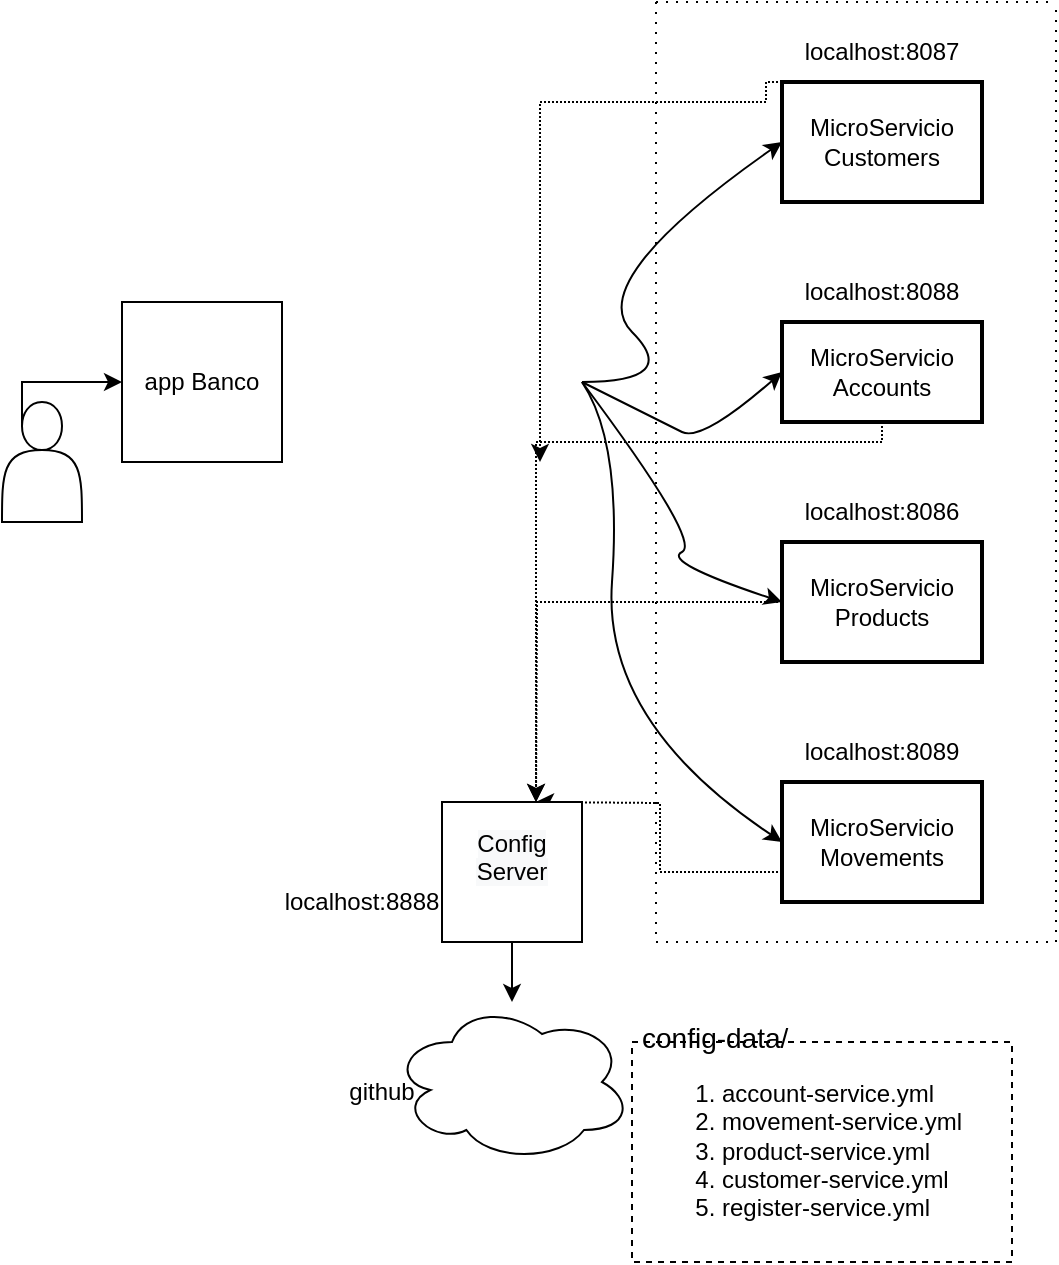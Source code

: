 <mxfile version="20.2.7" type="github">
  <diagram id="wFE0QG_FPsp0jaGvCLVb" name="Page-1">
    <mxGraphModel dx="868" dy="482" grid="1" gridSize="10" guides="1" tooltips="1" connect="1" arrows="1" fold="1" page="1" pageScale="1" pageWidth="850" pageHeight="1100" math="0" shadow="0">
      <root>
        <mxCell id="0" />
        <mxCell id="1" parent="0" />
        <mxCell id="ecDhr_SUKPzhUWiLF1AI-2" value="MicroServicio Customers" style="rounded=0;whiteSpace=wrap;html=1;absoluteArcSize=1;arcSize=14;strokeWidth=2;" parent="1" vertex="1">
          <mxGeometry x="460" y="140" width="100" height="60" as="geometry" />
        </mxCell>
        <mxCell id="ecDhr_SUKPzhUWiLF1AI-3" value="MicroServicio Accounts" style="rounded=0;whiteSpace=wrap;html=1;absoluteArcSize=1;arcSize=14;strokeWidth=2;" parent="1" vertex="1">
          <mxGeometry x="460" y="260" width="100" height="50" as="geometry" />
        </mxCell>
        <mxCell id="ecDhr_SUKPzhUWiLF1AI-4" value="MicroServicio Movements" style="rounded=0;whiteSpace=wrap;html=1;absoluteArcSize=1;arcSize=14;strokeWidth=2;" parent="1" vertex="1">
          <mxGeometry x="460" y="490" width="100" height="60" as="geometry" />
        </mxCell>
        <mxCell id="ecDhr_SUKPzhUWiLF1AI-13" style="edgeStyle=orthogonalEdgeStyle;rounded=0;orthogonalLoop=1;jettySize=auto;html=1;exitX=0.25;exitY=0.2;exitDx=0;exitDy=0;exitPerimeter=0;" parent="1" source="ecDhr_SUKPzhUWiLF1AI-12" edge="1">
          <mxGeometry relative="1" as="geometry">
            <mxPoint x="130" y="290" as="targetPoint" />
            <Array as="points">
              <mxPoint x="80" y="290" />
            </Array>
          </mxGeometry>
        </mxCell>
        <mxCell id="ecDhr_SUKPzhUWiLF1AI-12" value="" style="shape=actor;whiteSpace=wrap;html=1;" parent="1" vertex="1">
          <mxGeometry x="70" y="300" width="40" height="60" as="geometry" />
        </mxCell>
        <mxCell id="ecDhr_SUKPzhUWiLF1AI-14" value="app Banco" style="whiteSpace=wrap;html=1;aspect=fixed;" parent="1" vertex="1">
          <mxGeometry x="130" y="250" width="80" height="80" as="geometry" />
        </mxCell>
        <mxCell id="ecDhr_SUKPzhUWiLF1AI-15" value="" style="curved=1;endArrow=classic;html=1;rounded=0;entryX=0;entryY=0.5;entryDx=0;entryDy=0;" parent="1" target="ecDhr_SUKPzhUWiLF1AI-2" edge="1">
          <mxGeometry width="50" height="50" relative="1" as="geometry">
            <mxPoint x="360" y="290" as="sourcePoint" />
            <mxPoint x="410" y="240" as="targetPoint" />
            <Array as="points">
              <mxPoint x="410" y="290" />
              <mxPoint x="360" y="240" />
            </Array>
          </mxGeometry>
        </mxCell>
        <mxCell id="ecDhr_SUKPzhUWiLF1AI-16" value="" style="curved=1;endArrow=classic;html=1;rounded=0;entryX=0;entryY=0.5;entryDx=0;entryDy=0;" parent="1" target="ecDhr_SUKPzhUWiLF1AI-3" edge="1">
          <mxGeometry width="50" height="50" relative="1" as="geometry">
            <mxPoint x="360" y="290" as="sourcePoint" />
            <mxPoint x="430" y="360" as="targetPoint" />
            <Array as="points">
              <mxPoint x="400" y="310" />
              <mxPoint x="420" y="320" />
            </Array>
          </mxGeometry>
        </mxCell>
        <mxCell id="ecDhr_SUKPzhUWiLF1AI-18" value="" style="curved=1;endArrow=classic;html=1;rounded=0;entryX=0;entryY=0.5;entryDx=0;entryDy=0;" parent="1" target="ecDhr_SUKPzhUWiLF1AI-4" edge="1">
          <mxGeometry width="50" height="50" relative="1" as="geometry">
            <mxPoint x="360" y="290" as="sourcePoint" />
            <mxPoint x="640" y="310" as="targetPoint" />
            <Array as="points">
              <mxPoint x="380" y="320" />
              <mxPoint x="370" y="460" />
            </Array>
          </mxGeometry>
        </mxCell>
        <mxCell id="upk0esoUlvN172wJQaYy-1" value="MicroServicio Products" style="rounded=0;whiteSpace=wrap;html=1;absoluteArcSize=1;arcSize=14;strokeWidth=2;" parent="1" vertex="1">
          <mxGeometry x="460" y="370" width="100" height="60" as="geometry" />
        </mxCell>
        <mxCell id="upk0esoUlvN172wJQaYy-2" value="" style="curved=1;endArrow=classic;html=1;rounded=0;entryX=0;entryY=0.5;entryDx=0;entryDy=0;" parent="1" target="upk0esoUlvN172wJQaYy-1" edge="1">
          <mxGeometry width="50" height="50" relative="1" as="geometry">
            <mxPoint x="360" y="290" as="sourcePoint" />
            <mxPoint x="230" y="470" as="targetPoint" />
            <Array as="points">
              <mxPoint x="420" y="370" />
              <mxPoint x="400" y="380" />
            </Array>
          </mxGeometry>
        </mxCell>
        <mxCell id="upk0esoUlvN172wJQaYy-6" value="" style="swimlane;startSize=0;rounded=0;fillColor=none;gradientColor=none;dashed=1;dashPattern=1 4;" parent="1" vertex="1">
          <mxGeometry x="397" y="100" width="200" height="470" as="geometry" />
        </mxCell>
        <mxCell id="2izcpCNhGacUmRU1CA1P-1" value="localhost:8087" style="text;html=1;strokeColor=none;fillColor=none;align=center;verticalAlign=middle;whiteSpace=wrap;rounded=0;dashed=1;dashPattern=1 4;" parent="upk0esoUlvN172wJQaYy-6" vertex="1">
          <mxGeometry x="83" y="10" width="60" height="30" as="geometry" />
        </mxCell>
        <mxCell id="2izcpCNhGacUmRU1CA1P-2" value="localhost:8089" style="text;html=1;strokeColor=none;fillColor=none;align=center;verticalAlign=middle;whiteSpace=wrap;rounded=0;dashed=1;dashPattern=1 4;" parent="upk0esoUlvN172wJQaYy-6" vertex="1">
          <mxGeometry x="83" y="360" width="60" height="30" as="geometry" />
        </mxCell>
        <mxCell id="2izcpCNhGacUmRU1CA1P-3" value="localhost:8088" style="text;html=1;strokeColor=none;fillColor=none;align=center;verticalAlign=middle;whiteSpace=wrap;rounded=0;dashed=1;dashPattern=1 4;" parent="upk0esoUlvN172wJQaYy-6" vertex="1">
          <mxGeometry x="83" y="130" width="60" height="30" as="geometry" />
        </mxCell>
        <mxCell id="2izcpCNhGacUmRU1CA1P-4" value="localhost:8086" style="text;html=1;strokeColor=none;fillColor=none;align=center;verticalAlign=middle;whiteSpace=wrap;rounded=0;dashed=1;dashPattern=1 4;" parent="upk0esoUlvN172wJQaYy-6" vertex="1">
          <mxGeometry x="83" y="240" width="60" height="30" as="geometry" />
        </mxCell>
        <mxCell id="upk0esoUlvN172wJQaYy-10" style="rounded=0;orthogonalLoop=1;jettySize=auto;html=1;exitX=0;exitY=0.75;exitDx=0;exitDy=0;dashed=1;dashPattern=1 1;endArrow=classic;endFill=1;edgeStyle=orthogonalEdgeStyle;" parent="1" source="ecDhr_SUKPzhUWiLF1AI-4" edge="1">
          <mxGeometry relative="1" as="geometry">
            <mxPoint x="337" y="500" as="targetPoint" />
          </mxGeometry>
        </mxCell>
        <mxCell id="upk0esoUlvN172wJQaYy-12" value="" style="edgeStyle=orthogonalEdgeStyle;rounded=0;orthogonalLoop=1;jettySize=auto;html=1;dashed=1;dashPattern=1 1;" parent="1" source="ecDhr_SUKPzhUWiLF1AI-3" edge="1">
          <mxGeometry relative="1" as="geometry">
            <mxPoint x="575" y="437.5" as="sourcePoint" />
            <mxPoint x="337" y="500" as="targetPoint" />
            <Array as="points">
              <mxPoint x="510" y="320" />
              <mxPoint x="337" y="320" />
            </Array>
          </mxGeometry>
        </mxCell>
        <mxCell id="upk0esoUlvN172wJQaYy-13" style="edgeStyle=orthogonalEdgeStyle;rounded=0;orthogonalLoop=1;jettySize=auto;html=1;dashed=1;dashPattern=1 1;" parent="1" source="upk0esoUlvN172wJQaYy-1" edge="1">
          <mxGeometry relative="1" as="geometry">
            <mxPoint x="337" y="500" as="targetPoint" />
          </mxGeometry>
        </mxCell>
        <mxCell id="upk0esoUlvN172wJQaYy-14" value="github" style="text;html=1;strokeColor=none;fillColor=none;align=center;verticalAlign=middle;whiteSpace=wrap;rounded=0;dashed=1;dashPattern=1 4;" parent="1" vertex="1">
          <mxGeometry x="230" y="630" width="60" height="30" as="geometry" />
        </mxCell>
        <mxCell id="2izcpCNhGacUmRU1CA1P-5" value="" style="ellipse;shape=cloud;whiteSpace=wrap;html=1;" parent="1" vertex="1">
          <mxGeometry x="265" y="600" width="120" height="80" as="geometry" />
        </mxCell>
        <mxCell id="2izcpCNhGacUmRU1CA1P-7" value="&#xa;&lt;span style=&quot;color: rgb(0, 0, 0); font-family: Helvetica; font-size: 12px; font-style: normal; font-variant-ligatures: normal; font-variant-caps: normal; font-weight: 400; letter-spacing: normal; orphans: 2; text-align: center; text-indent: 0px; text-transform: none; widows: 2; word-spacing: 0px; -webkit-text-stroke-width: 0px; background-color: rgb(248, 249, 250); text-decoration-thickness: initial; text-decoration-style: initial; text-decoration-color: initial; float: none; display: inline !important;&quot;&gt;Config Server&lt;/span&gt;&#xa;&#xa;" style="whiteSpace=wrap;html=1;aspect=fixed;" parent="1" vertex="1">
          <mxGeometry x="290" y="500" width="70" height="70" as="geometry" />
        </mxCell>
        <mxCell id="2izcpCNhGacUmRU1CA1P-8" value="" style="endArrow=classic;html=1;rounded=0;exitX=0.5;exitY=1;exitDx=0;exitDy=0;" parent="1" source="2izcpCNhGacUmRU1CA1P-7" target="2izcpCNhGacUmRU1CA1P-5" edge="1">
          <mxGeometry relative="1" as="geometry">
            <mxPoint x="250" y="590" as="sourcePoint" />
            <mxPoint x="330" y="520" as="targetPoint" />
          </mxGeometry>
        </mxCell>
        <mxCell id="2izcpCNhGacUmRU1CA1P-11" value="&lt;span style=&quot;font-size: 14px; background-color: initial;&quot;&gt;config-data/&lt;/span&gt;&lt;br&gt;&lt;div style=&quot;&quot;&gt;&lt;ol&gt;&lt;li&gt;&lt;span style=&quot;background-color: initial;&quot;&gt;account-service.yml&lt;/span&gt;&lt;/li&gt;&lt;li&gt;&lt;span style=&quot;background-color: initial;&quot;&gt;movement-service.yml&lt;/span&gt;&lt;/li&gt;&lt;li&gt;&lt;span style=&quot;background-color: initial;&quot;&gt;product-service.yml&lt;/span&gt;&lt;/li&gt;&lt;li&gt;&lt;span style=&quot;background-color: initial;&quot;&gt;customer-service.yml&lt;/span&gt;&lt;/li&gt;&lt;li&gt;&lt;span style=&quot;background-color: initial;&quot;&gt;register-service.yml&lt;/span&gt;&lt;/li&gt;&lt;/ol&gt;&lt;/div&gt;&lt;p&gt;.&lt;/p&gt;" style="text;html=1;spacing=5;spacingTop=-20;whiteSpace=wrap;overflow=hidden;rounded=0;dashed=1;strokeColor=default;" parent="1" vertex="1">
          <mxGeometry x="385" y="620" width="190" height="110" as="geometry" />
        </mxCell>
        <mxCell id="2izcpCNhGacUmRU1CA1P-12" value="" style="edgeStyle=orthogonalEdgeStyle;rounded=0;orthogonalLoop=1;jettySize=auto;html=1;dashed=1;dashPattern=1 1;exitX=0;exitY=0.5;exitDx=0;exitDy=0;" parent="1" source="ecDhr_SUKPzhUWiLF1AI-2" edge="1">
          <mxGeometry relative="1" as="geometry">
            <mxPoint x="512" y="140" as="sourcePoint" />
            <mxPoint x="339" y="330" as="targetPoint" />
            <Array as="points">
              <mxPoint x="460" y="140" />
              <mxPoint x="452" y="140" />
              <mxPoint x="452" y="150" />
              <mxPoint x="339" y="150" />
            </Array>
          </mxGeometry>
        </mxCell>
        <mxCell id="ULC1XkbzR4tDbYAyDyUy-1" value="localhost:8888" style="text;html=1;strokeColor=none;fillColor=none;align=center;verticalAlign=middle;whiteSpace=wrap;rounded=0;dashed=1;dashPattern=1 4;" vertex="1" parent="1">
          <mxGeometry x="220" y="535" width="60" height="30" as="geometry" />
        </mxCell>
      </root>
    </mxGraphModel>
  </diagram>
</mxfile>
